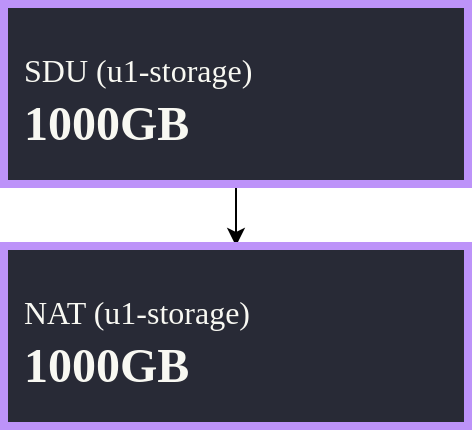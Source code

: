 <mxfile version="20.7.4" type="device" pages="3"><diagram id="JBSltRU4luN255e3rT9g" name="Page-1"><mxGraphModel dx="1004" dy="1475" grid="0" gridSize="10" guides="1" tooltips="1" connect="1" arrows="1" fold="1" page="1" pageScale="1" pageWidth="4500" pageHeight="1169" math="0" shadow="0"><root><mxCell id="0"/><mxCell id="1" parent="0"/><mxCell id="4L1umOXvg8gMfE6bA_gK-1" style="edgeStyle=orthogonalEdgeStyle;rounded=0;orthogonalLoop=1;jettySize=auto;html=1;exitX=0.5;exitY=1;exitDx=0;exitDy=0;entryX=0.5;entryY=0;entryDx=0;entryDy=0;fontSize=16;" edge="1" parent="1" source="Dh4AUMIIh_TBEDcyH-7f-1" target="Dh4AUMIIh_TBEDcyH-7f-2"><mxGeometry relative="1" as="geometry"/></mxCell><mxCell id="Dh4AUMIIh_TBEDcyH-7f-1" value="&lt;div style=&quot;&quot;&gt;&lt;span style=&quot;background-color: initial; font-weight: normal;&quot;&gt;&lt;font style=&quot;font-size: 16px;&quot;&gt;SDU (u1-storage)&lt;/font&gt;&lt;/span&gt;&lt;/div&gt;1000GB" style="rounded=0;whiteSpace=wrap;html=1;fillColor=#282a36;strokeColor=#BD93F9;strokeWidth=4;fontFamily=Source Sans Pro;fontSize=24;fontColor=#F8F8F2;fontSource=https%3A%2F%2Ffonts.googleapis.com%2Fcss%3Ffamily%3DSource%2BSans%2BPro;fontStyle=1;align=left;spacing=10;" vertex="1" parent="1"><mxGeometry x="478" y="252" width="232" height="90" as="geometry"/></mxCell><mxCell id="Dh4AUMIIh_TBEDcyH-7f-2" value="&lt;div style=&quot;&quot;&gt;&lt;span style=&quot;background-color: initial; font-weight: normal;&quot;&gt;&lt;font style=&quot;font-size: 16px;&quot;&gt;NAT (u1-storage)&lt;/font&gt;&lt;/span&gt;&lt;/div&gt;1000GB" style="rounded=0;whiteSpace=wrap;html=1;fillColor=#282a36;strokeColor=#BD93F9;strokeWidth=4;fontFamily=Source Sans Pro;fontSize=24;fontColor=#F8F8F2;fontSource=https%3A%2F%2Ffonts.googleapis.com%2Fcss%3Ffamily%3DSource%2BSans%2BPro;fontStyle=1;align=left;spacing=10;" vertex="1" parent="1"><mxGeometry x="478" y="373" width="232" height="90" as="geometry"/></mxCell></root></mxGraphModel></diagram><diagram name="Copy of Page-1" id="PqUs3QQX4AMDJVqSHiki"><mxGraphModel dx="1004" dy="1475" grid="1" gridSize="10" guides="1" tooltips="1" connect="1" arrows="1" fold="1" page="1" pageScale="1" pageWidth="4500" pageHeight="1169" math="0" shadow="0"><root><mxCell id="NFiysMDtBVBvcIUcXVHC-0"/><mxCell id="NFiysMDtBVBvcIUcXVHC-1" parent="NFiysMDtBVBvcIUcXVHC-0"/><mxCell id="P07PlInC29KdQLJYxm_k-3" style="edgeStyle=orthogonalEdgeStyle;rounded=0;orthogonalLoop=1;jettySize=auto;html=1;entryX=0.5;entryY=0;entryDx=0;entryDy=0;fontSize=16;" edge="1" parent="NFiysMDtBVBvcIUcXVHC-1" source="NFiysMDtBVBvcIUcXVHC-2" target="NFiysMDtBVBvcIUcXVHC-3"><mxGeometry relative="1" as="geometry"/></mxCell><mxCell id="P07PlInC29KdQLJYxm_k-4" style="edgeStyle=orthogonalEdgeStyle;rounded=0;orthogonalLoop=1;jettySize=auto;html=1;entryX=0.5;entryY=0;entryDx=0;entryDy=0;fontSize=16;" edge="1" parent="NFiysMDtBVBvcIUcXVHC-1" source="NFiysMDtBVBvcIUcXVHC-2" target="P07PlInC29KdQLJYxm_k-0"><mxGeometry relative="1" as="geometry"/></mxCell><mxCell id="NFiysMDtBVBvcIUcXVHC-2" value="&lt;div style=&quot;&quot;&gt;&lt;span style=&quot;background-color: initial; font-weight: normal;&quot;&gt;&lt;font style=&quot;font-size: 16px;&quot;&gt;SDU (u1-storage)&lt;/font&gt;&lt;/span&gt;&lt;/div&gt;1000GB" style="rounded=0;whiteSpace=wrap;html=1;fillColor=#282a36;strokeColor=#BD93F9;strokeWidth=4;fontFamily=Source Sans Pro;fontSize=24;fontColor=#F8F8F2;fontSource=https%3A%2F%2Ffonts.googleapis.com%2Fcss%3Ffamily%3DSource%2BSans%2BPro;fontStyle=1;align=left;spacing=10;" vertex="1" parent="NFiysMDtBVBvcIUcXVHC-1"><mxGeometry x="478" y="232" width="232" height="90" as="geometry"/></mxCell><mxCell id="P07PlInC29KdQLJYxm_k-2" value="" style="group" vertex="1" connectable="0" parent="NFiysMDtBVBvcIUcXVHC-1"><mxGeometry x="353" y="384" width="482" height="90" as="geometry"/></mxCell><mxCell id="NFiysMDtBVBvcIUcXVHC-3" value="&lt;div style=&quot;&quot;&gt;&lt;span style=&quot;background-color: initial; font-weight: normal;&quot;&gt;&lt;font style=&quot;font-size: 16px;&quot;&gt;NAT (u1-storage)&lt;/font&gt;&lt;/span&gt;&lt;/div&gt;1000GB" style="rounded=0;whiteSpace=wrap;html=1;fillColor=#282a36;strokeColor=#BD93F9;strokeWidth=4;fontFamily=Source Sans Pro;fontSize=24;fontColor=#F8F8F2;fontSource=https%3A%2F%2Ffonts.googleapis.com%2Fcss%3Ffamily%3DSource%2BSans%2BPro;fontStyle=1;align=left;spacing=10;" vertex="1" parent="P07PlInC29KdQLJYxm_k-2"><mxGeometry width="232" height="90" as="geometry"/></mxCell><mxCell id="P07PlInC29KdQLJYxm_k-0" value="&lt;div style=&quot;&quot;&gt;&lt;span style=&quot;background-color: initial; font-weight: normal;&quot;&gt;&lt;font style=&quot;font-size: 16px;&quot;&gt;HUM (u1-storage)&lt;/font&gt;&lt;/span&gt;&lt;/div&gt;2000GB" style="rounded=0;whiteSpace=wrap;html=1;fillColor=#282a36;strokeColor=#BD93F9;strokeWidth=4;fontFamily=Source Sans Pro;fontSize=24;fontColor=#F8F8F2;fontSource=https%3A%2F%2Ffonts.googleapis.com%2Fcss%3Ffamily%3DSource%2BSans%2BPro;fontStyle=1;align=left;spacing=10;" vertex="1" parent="P07PlInC29KdQLJYxm_k-2"><mxGeometry x="250" width="232" height="90" as="geometry"/></mxCell></root></mxGraphModel></diagram><diagram name="Copy of Copy of Page-1" id="Yvwtsk4Uq8KLuYyE55Jg"><mxGraphModel dx="873" dy="1283" grid="1" gridSize="10" guides="1" tooltips="1" connect="1" arrows="1" fold="1" page="1" pageScale="1" pageWidth="4500" pageHeight="1169" math="0" shadow="0"><root><mxCell id="LbTVPsynQjdDfe5gdxCG-0"/><mxCell id="LbTVPsynQjdDfe5gdxCG-1" parent="LbTVPsynQjdDfe5gdxCG-0"/><mxCell id="LbTVPsynQjdDfe5gdxCG-2" style="edgeStyle=orthogonalEdgeStyle;rounded=0;orthogonalLoop=1;jettySize=auto;html=1;entryX=0.5;entryY=0;entryDx=0;entryDy=0;fontSize=16;" edge="1" parent="LbTVPsynQjdDfe5gdxCG-1" source="LbTVPsynQjdDfe5gdxCG-4" target="LbTVPsynQjdDfe5gdxCG-6"><mxGeometry relative="1" as="geometry"/></mxCell><mxCell id="LbTVPsynQjdDfe5gdxCG-3" style="edgeStyle=orthogonalEdgeStyle;rounded=0;orthogonalLoop=1;jettySize=auto;html=1;entryX=0.5;entryY=0;entryDx=0;entryDy=0;fontSize=16;" edge="1" parent="LbTVPsynQjdDfe5gdxCG-1" source="LbTVPsynQjdDfe5gdxCG-4" target="LbTVPsynQjdDfe5gdxCG-7"><mxGeometry relative="1" as="geometry"/></mxCell><mxCell id="LbTVPsynQjdDfe5gdxCG-4" value="&lt;div style=&quot;&quot;&gt;&lt;span style=&quot;background-color: initial; font-weight: normal;&quot;&gt;&lt;font style=&quot;font-size: 16px;&quot;&gt;SDU (u1-storage)&lt;/font&gt;&lt;/span&gt;&lt;/div&gt;1000GB" style="rounded=0;whiteSpace=wrap;html=1;fillColor=#282a36;strokeColor=#BD93F9;strokeWidth=4;fontFamily=Source Sans Pro;fontSize=24;fontColor=#F8F8F2;fontSource=https%3A%2F%2Ffonts.googleapis.com%2Fcss%3Ffamily%3DSource%2BSans%2BPro;fontStyle=1;align=left;spacing=10;" vertex="1" parent="LbTVPsynQjdDfe5gdxCG-1"><mxGeometry x="478" y="232" width="232" height="90" as="geometry"/></mxCell><mxCell id="LbTVPsynQjdDfe5gdxCG-5" value="" style="group" vertex="1" connectable="0" parent="LbTVPsynQjdDfe5gdxCG-1"><mxGeometry x="353" y="384" width="482" height="90" as="geometry"/></mxCell><mxCell id="LbTVPsynQjdDfe5gdxCG-6" value="&lt;div style=&quot;&quot;&gt;&lt;span style=&quot;background-color: initial; font-weight: normal;&quot;&gt;&lt;font style=&quot;font-size: 16px;&quot;&gt;NAT (u1-storage)&lt;/font&gt;&lt;/span&gt;&lt;/div&gt;1000GB" style="rounded=0;whiteSpace=wrap;html=1;fillColor=#282a36;strokeColor=#BD93F9;strokeWidth=4;fontFamily=Source Sans Pro;fontSize=24;fontColor=#F8F8F2;fontSource=https%3A%2F%2Ffonts.googleapis.com%2Fcss%3Ffamily%3DSource%2BSans%2BPro;fontStyle=1;align=left;spacing=10;" vertex="1" parent="LbTVPsynQjdDfe5gdxCG-5"><mxGeometry width="232" height="90" as="geometry"/></mxCell><mxCell id="LbTVPsynQjdDfe5gdxCG-7" value="&lt;div style=&quot;&quot;&gt;&lt;span style=&quot;background-color: initial; font-weight: normal;&quot;&gt;&lt;font style=&quot;font-size: 16px;&quot;&gt;HUM (u1-storage)&lt;/font&gt;&lt;/span&gt;&lt;/div&gt;2000GB" style="rounded=0;whiteSpace=wrap;html=1;fillColor=#282a36;strokeColor=#BD93F9;strokeWidth=4;fontFamily=Source Sans Pro;fontSize=24;fontColor=#F8F8F2;fontSource=https%3A%2F%2Ffonts.googleapis.com%2Fcss%3Ffamily%3DSource%2BSans%2BPro;fontStyle=1;align=left;spacing=10;" vertex="1" parent="LbTVPsynQjdDfe5gdxCG-5"><mxGeometry x="250" width="232" height="90" as="geometry"/></mxCell><mxCell id="TeBKONoTJgK0di0idOSK-0" value="&lt;div style=&quot;&quot;&gt;&lt;span style=&quot;background-color: initial; font-weight: normal;&quot;&gt;&lt;font style=&quot;font-size: 16px;&quot;&gt;Biologisk institut&lt;/font&gt;&lt;/span&gt;&lt;/div&gt;1500GB" style="rounded=0;whiteSpace=wrap;html=1;fillColor=#282a36;strokeColor=#BD93F9;strokeWidth=4;fontFamily=Source Sans Pro;fontSize=24;fontColor=#F8F8F2;fontSource=https%3A%2F%2Ffonts.googleapis.com%2Fcss%3Ffamily%3DSource%2BSans%2BPro;fontStyle=1;align=left;spacing=10;" vertex="1" parent="LbTVPsynQjdDfe5gdxCG-1"><mxGeometry x="191" y="500" width="232" height="90" as="geometry"/></mxCell><mxCell id="TeBKONoTJgK0di0idOSK-1" value="&lt;div style=&quot;&quot;&gt;&lt;span style=&quot;background-color: initial; font-weight: normal;&quot;&gt;&lt;font style=&quot;font-size: 16px;&quot;&gt;Biokemi og molekylær biologi&lt;/font&gt;&lt;/span&gt;&lt;/div&gt;1500GB" style="rounded=0;whiteSpace=wrap;html=1;fillColor=#282a36;strokeColor=#BD93F9;strokeWidth=4;fontFamily=Source Sans Pro;fontSize=24;fontColor=#F8F8F2;fontSource=https%3A%2F%2Ffonts.googleapis.com%2Fcss%3Ffamily%3DSource%2BSans%2BPro;fontStyle=1;align=left;spacing=10;" vertex="1" parent="LbTVPsynQjdDfe5gdxCG-1"><mxGeometry x="191" y="612" width="232" height="90" as="geometry"/></mxCell><mxCell id="TeBKONoTJgK0di0idOSK-2" value="&lt;div style=&quot;&quot;&gt;&lt;span style=&quot;background-color: initial; font-weight: normal;&quot;&gt;&lt;font style=&quot;font-size: 16px;&quot;&gt;Fysik, kemi og farmaci&lt;/font&gt;&lt;/span&gt;&lt;/div&gt;200GB" style="rounded=0;whiteSpace=wrap;html=1;fillColor=#282a36;strokeColor=#BD93F9;strokeWidth=4;fontFamily=Source Sans Pro;fontSize=24;fontColor=#F8F8F2;fontSource=https%3A%2F%2Ffonts.googleapis.com%2Fcss%3Ffamily%3DSource%2BSans%2BPro;fontStyle=1;align=left;spacing=10;" vertex="1" parent="LbTVPsynQjdDfe5gdxCG-1"><mxGeometry x="191" y="723" width="232" height="90" as="geometry"/></mxCell><mxCell id="0bW_fC1twNnMJuNhc_nJ-3" style="edgeStyle=orthogonalEdgeStyle;rounded=0;orthogonalLoop=1;jettySize=auto;html=1;exitX=0.5;exitY=1;exitDx=0;exitDy=0;entryX=0.5;entryY=0;entryDx=0;entryDy=0;fontSize=16;" edge="1" parent="LbTVPsynQjdDfe5gdxCG-1" source="TeBKONoTJgK0di0idOSK-3" target="0bW_fC1twNnMJuNhc_nJ-0"><mxGeometry relative="1" as="geometry"/></mxCell><mxCell id="0bW_fC1twNnMJuNhc_nJ-4" style="edgeStyle=orthogonalEdgeStyle;rounded=0;orthogonalLoop=1;jettySize=auto;html=1;exitX=0.5;exitY=1;exitDx=0;exitDy=0;entryX=0.5;entryY=0;entryDx=0;entryDy=0;fontSize=16;" edge="1" parent="LbTVPsynQjdDfe5gdxCG-1" source="TeBKONoTJgK0di0idOSK-3" target="0bW_fC1twNnMJuNhc_nJ-1"><mxGeometry relative="1" as="geometry"/></mxCell><mxCell id="TeBKONoTJgK0di0idOSK-3" value="&lt;div style=&quot;&quot;&gt;&lt;span style=&quot;background-color: initial; font-weight: normal;&quot;&gt;&lt;font style=&quot;font-size: 16px;&quot;&gt;Matematik og datalogi&lt;/font&gt;&lt;/span&gt;&lt;/div&gt;10GB" style="rounded=0;whiteSpace=wrap;html=1;fillColor=#282a36;strokeColor=#BD93F9;strokeWidth=4;fontFamily=Source Sans Pro;fontSize=24;fontColor=#F8F8F2;fontSource=https%3A%2F%2Ffonts.googleapis.com%2Fcss%3Ffamily%3DSource%2BSans%2BPro;fontStyle=1;align=left;spacing=10;" vertex="1" parent="LbTVPsynQjdDfe5gdxCG-1"><mxGeometry x="191" y="835" width="232" height="90" as="geometry"/></mxCell><mxCell id="TeBKONoTJgK0di0idOSK-4" style="edgeStyle=orthogonalEdgeStyle;rounded=0;orthogonalLoop=1;jettySize=auto;html=1;exitX=0.5;exitY=1;exitDx=0;exitDy=0;entryX=1;entryY=0.5;entryDx=0;entryDy=0;fontSize=16;" edge="1" parent="LbTVPsynQjdDfe5gdxCG-1" source="LbTVPsynQjdDfe5gdxCG-6" target="TeBKONoTJgK0di0idOSK-0"><mxGeometry relative="1" as="geometry"/></mxCell><mxCell id="TeBKONoTJgK0di0idOSK-5" style="edgeStyle=orthogonalEdgeStyle;rounded=0;orthogonalLoop=1;jettySize=auto;html=1;exitX=0.5;exitY=1;exitDx=0;exitDy=0;entryX=1;entryY=0.5;entryDx=0;entryDy=0;fontSize=16;" edge="1" parent="LbTVPsynQjdDfe5gdxCG-1" source="LbTVPsynQjdDfe5gdxCG-6" target="TeBKONoTJgK0di0idOSK-1"><mxGeometry relative="1" as="geometry"/></mxCell><mxCell id="TeBKONoTJgK0di0idOSK-6" style="edgeStyle=orthogonalEdgeStyle;rounded=0;orthogonalLoop=1;jettySize=auto;html=1;exitX=0.5;exitY=1;exitDx=0;exitDy=0;entryX=1;entryY=0.5;entryDx=0;entryDy=0;fontSize=16;" edge="1" parent="LbTVPsynQjdDfe5gdxCG-1" source="LbTVPsynQjdDfe5gdxCG-6" target="TeBKONoTJgK0di0idOSK-2"><mxGeometry relative="1" as="geometry"/></mxCell><mxCell id="TeBKONoTJgK0di0idOSK-7" style="edgeStyle=orthogonalEdgeStyle;rounded=0;orthogonalLoop=1;jettySize=auto;html=1;exitX=0.5;exitY=1;exitDx=0;exitDy=0;entryX=1;entryY=0.5;entryDx=0;entryDy=0;fontSize=16;" edge="1" parent="LbTVPsynQjdDfe5gdxCG-1" source="LbTVPsynQjdDfe5gdxCG-6" target="TeBKONoTJgK0di0idOSK-3"><mxGeometry relative="1" as="geometry"/></mxCell><mxCell id="TeBKONoTJgK0di0idOSK-8" value="&lt;div style=&quot;&quot;&gt;&lt;span style=&quot;background-color: initial; font-weight: normal;&quot;&gt;&lt;font style=&quot;font-size: 16px;&quot;&gt;Kultur- og sprogvidenskaber&lt;/font&gt;&lt;/span&gt;&lt;/div&gt;1500GB" style="rounded=0;whiteSpace=wrap;html=1;fillColor=#282a36;strokeColor=#BD93F9;strokeWidth=4;fontFamily=Source Sans Pro;fontSize=24;fontColor=#F8F8F2;fontSource=https%3A%2F%2Ffonts.googleapis.com%2Fcss%3Ffamily%3DSource%2BSans%2BPro;fontStyle=1;align=left;spacing=10;" vertex="1" parent="LbTVPsynQjdDfe5gdxCG-1"><mxGeometry x="765" y="500" width="232" height="90" as="geometry"/></mxCell><mxCell id="TeBKONoTJgK0di0idOSK-9" value="&lt;div style=&quot;&quot;&gt;&lt;span style=&quot;background-color: initial; font-weight: normal;&quot;&gt;&lt;font style=&quot;font-size: 16px;&quot;&gt;Design, medier og uddannel...&lt;/font&gt;&lt;/span&gt;&lt;/div&gt;1500GB" style="rounded=0;whiteSpace=wrap;html=1;fillColor=#282a36;strokeColor=#BD93F9;strokeWidth=4;fontFamily=Source Sans Pro;fontSize=24;fontColor=#F8F8F2;fontSource=https%3A%2F%2Ffonts.googleapis.com%2Fcss%3Ffamily%3DSource%2BSans%2BPro;fontStyle=1;align=left;spacing=10;" vertex="1" parent="LbTVPsynQjdDfe5gdxCG-1"><mxGeometry x="765" y="612" width="232" height="90" as="geometry"/></mxCell><mxCell id="TeBKONoTJgK0di0idOSK-10" style="edgeStyle=orthogonalEdgeStyle;rounded=0;orthogonalLoop=1;jettySize=auto;html=1;exitX=0.5;exitY=1;exitDx=0;exitDy=0;entryX=0;entryY=0.5;entryDx=0;entryDy=0;fontSize=16;" edge="1" parent="LbTVPsynQjdDfe5gdxCG-1" source="LbTVPsynQjdDfe5gdxCG-7" target="TeBKONoTJgK0di0idOSK-8"><mxGeometry relative="1" as="geometry"/></mxCell><mxCell id="TeBKONoTJgK0di0idOSK-11" style="edgeStyle=orthogonalEdgeStyle;rounded=0;orthogonalLoop=1;jettySize=auto;html=1;exitX=0.5;exitY=1;exitDx=0;exitDy=0;entryX=0;entryY=0.5;entryDx=0;entryDy=0;fontSize=16;" edge="1" parent="LbTVPsynQjdDfe5gdxCG-1" source="LbTVPsynQjdDfe5gdxCG-7" target="TeBKONoTJgK0di0idOSK-9"><mxGeometry relative="1" as="geometry"/></mxCell><mxCell id="0bW_fC1twNnMJuNhc_nJ-0" value="&lt;div style=&quot;&quot;&gt;&lt;span style=&quot;background-color: initial; font-weight: normal;&quot;&gt;&lt;font style=&quot;font-size: 16px;&quot;&gt;Research 1&lt;/font&gt;&lt;/span&gt;&lt;/div&gt;50GB" style="rounded=0;whiteSpace=wrap;html=1;fillColor=#282a36;strokeColor=#BD93F9;strokeWidth=4;fontFamily=Source Sans Pro;fontSize=24;fontColor=#F8F8F2;fontSource=https%3A%2F%2Ffonts.googleapis.com%2Fcss%3Ffamily%3DSource%2BSans%2BPro;fontStyle=1;align=left;spacing=10;" vertex="1" parent="LbTVPsynQjdDfe5gdxCG-1"><mxGeometry x="65" y="980" width="232" height="90" as="geometry"/></mxCell><mxCell id="0bW_fC1twNnMJuNhc_nJ-1" value="&lt;div style=&quot;&quot;&gt;&lt;span style=&quot;background-color: initial; font-weight: normal;&quot;&gt;&lt;font style=&quot;font-size: 16px;&quot;&gt;Research 2&lt;/font&gt;&lt;/span&gt;&lt;/div&gt;50GB" style="rounded=0;whiteSpace=wrap;html=1;fillColor=#282a36;strokeColor=#BD93F9;strokeWidth=4;fontFamily=Source Sans Pro;fontSize=24;fontColor=#F8F8F2;fontSource=https%3A%2F%2Ffonts.googleapis.com%2Fcss%3Ffamily%3DSource%2BSans%2BPro;fontStyle=1;align=left;spacing=10;" vertex="1" parent="LbTVPsynQjdDfe5gdxCG-1"><mxGeometry x="315" y="980" width="232" height="90" as="geometry"/></mxCell></root></mxGraphModel></diagram></mxfile>
